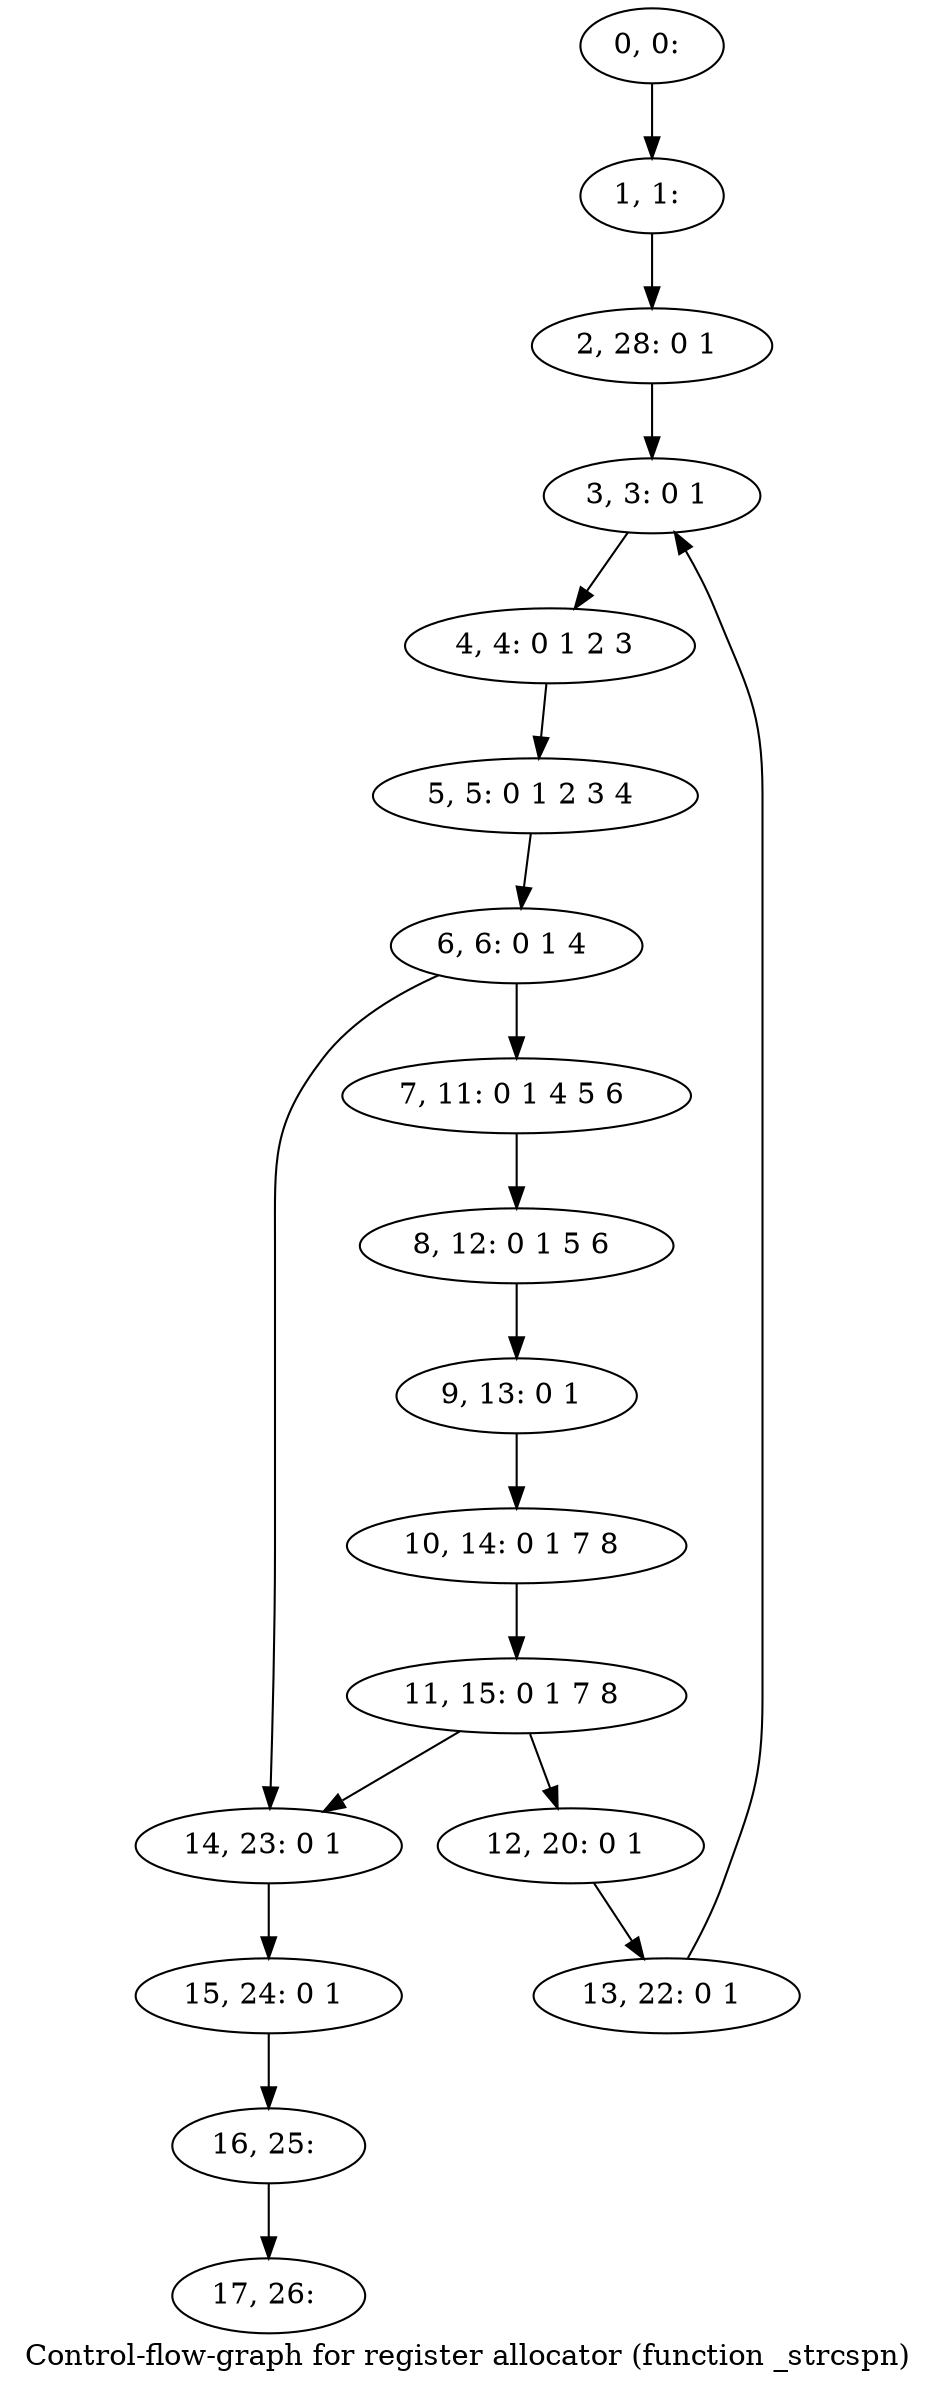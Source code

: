digraph G {
graph [label="Control-flow-graph for register allocator (function _strcspn)"]
0[label="0, 0: "];
1[label="1, 1: "];
2[label="2, 28: 0 1 "];
3[label="3, 3: 0 1 "];
4[label="4, 4: 0 1 2 3 "];
5[label="5, 5: 0 1 2 3 4 "];
6[label="6, 6: 0 1 4 "];
7[label="7, 11: 0 1 4 5 6 "];
8[label="8, 12: 0 1 5 6 "];
9[label="9, 13: 0 1 "];
10[label="10, 14: 0 1 7 8 "];
11[label="11, 15: 0 1 7 8 "];
12[label="12, 20: 0 1 "];
13[label="13, 22: 0 1 "];
14[label="14, 23: 0 1 "];
15[label="15, 24: 0 1 "];
16[label="16, 25: "];
17[label="17, 26: "];
0->1 ;
1->2 ;
2->3 ;
3->4 ;
4->5 ;
5->6 ;
6->7 ;
6->14 ;
7->8 ;
8->9 ;
9->10 ;
10->11 ;
11->12 ;
11->14 ;
12->13 ;
13->3 ;
14->15 ;
15->16 ;
16->17 ;
}

